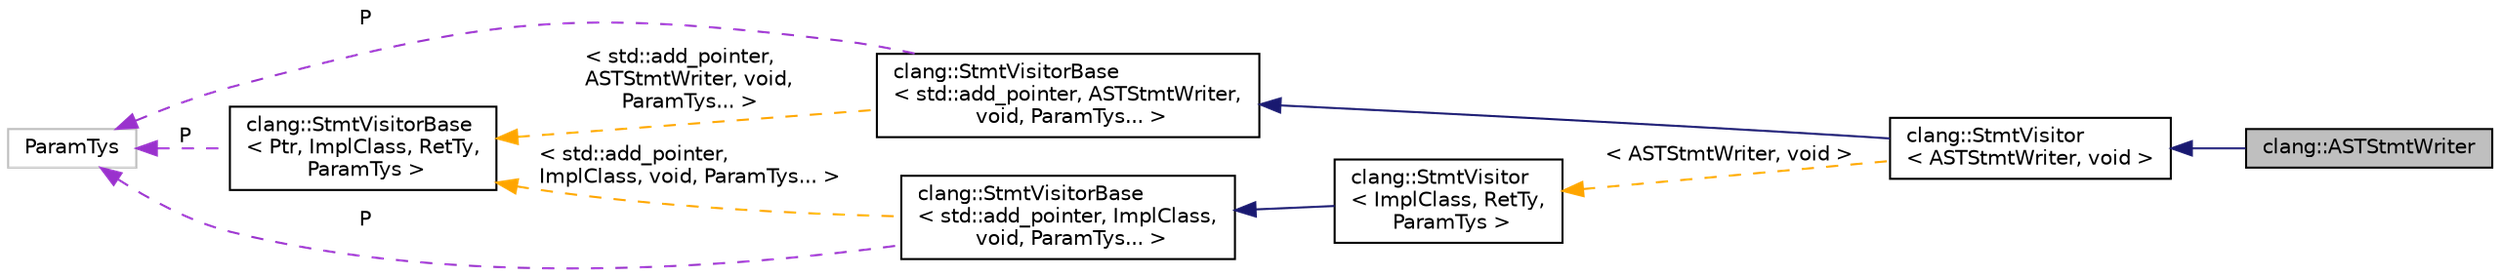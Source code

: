digraph "clang::ASTStmtWriter"
{
 // LATEX_PDF_SIZE
  bgcolor="transparent";
  edge [fontname="Helvetica",fontsize="10",labelfontname="Helvetica",labelfontsize="10"];
  node [fontname="Helvetica",fontsize="10",shape=record];
  rankdir="LR";
  Node1 [label="clang::ASTStmtWriter",height=0.2,width=0.4,color="black", fillcolor="grey75", style="filled", fontcolor="black",tooltip=" "];
  Node2 -> Node1 [dir="back",color="midnightblue",fontsize="10",style="solid",fontname="Helvetica"];
  Node2 [label="clang::StmtVisitor\l\< ASTStmtWriter, void \>",height=0.2,width=0.4,color="black",URL="$classclang_1_1StmtVisitor.html",tooltip=" "];
  Node3 -> Node2 [dir="back",color="midnightblue",fontsize="10",style="solid",fontname="Helvetica"];
  Node3 [label="clang::StmtVisitorBase\l\< std::add_pointer, ASTStmtWriter,\l void, ParamTys... \>",height=0.2,width=0.4,color="black",URL="$classclang_1_1StmtVisitorBase.html",tooltip=" "];
  Node4 -> Node3 [dir="back",color="darkorchid3",fontsize="10",style="dashed",label=" P" ,fontname="Helvetica"];
  Node4 [label="ParamTys",height=0.2,width=0.4,color="grey75",tooltip=" "];
  Node5 -> Node3 [dir="back",color="orange",fontsize="10",style="dashed",label=" \< std::add_pointer,\l ASTStmtWriter, void,\l ParamTys... \>" ,fontname="Helvetica"];
  Node5 [label="clang::StmtVisitorBase\l\< Ptr, ImplClass, RetTy,\l ParamTys \>",height=0.2,width=0.4,color="black",URL="$classclang_1_1StmtVisitorBase.html",tooltip="StmtVisitorBase - This class implements a simple visitor for Stmt subclasses."];
  Node4 -> Node5 [dir="back",color="darkorchid3",fontsize="10",style="dashed",label=" P" ,fontname="Helvetica"];
  Node6 -> Node2 [dir="back",color="orange",fontsize="10",style="dashed",label=" \< ASTStmtWriter, void \>" ,fontname="Helvetica"];
  Node6 [label="clang::StmtVisitor\l\< ImplClass, RetTy,\l ParamTys \>",height=0.2,width=0.4,color="black",URL="$classclang_1_1StmtVisitor.html",tooltip="StmtVisitor - This class implements a simple visitor for Stmt subclasses."];
  Node7 -> Node6 [dir="back",color="midnightblue",fontsize="10",style="solid",fontname="Helvetica"];
  Node7 [label="clang::StmtVisitorBase\l\< std::add_pointer, ImplClass,\l void, ParamTys... \>",height=0.2,width=0.4,color="black",URL="$classclang_1_1StmtVisitorBase.html",tooltip=" "];
  Node4 -> Node7 [dir="back",color="darkorchid3",fontsize="10",style="dashed",label=" P" ,fontname="Helvetica"];
  Node5 -> Node7 [dir="back",color="orange",fontsize="10",style="dashed",label=" \< std::add_pointer,\l ImplClass, void, ParamTys... \>" ,fontname="Helvetica"];
}
